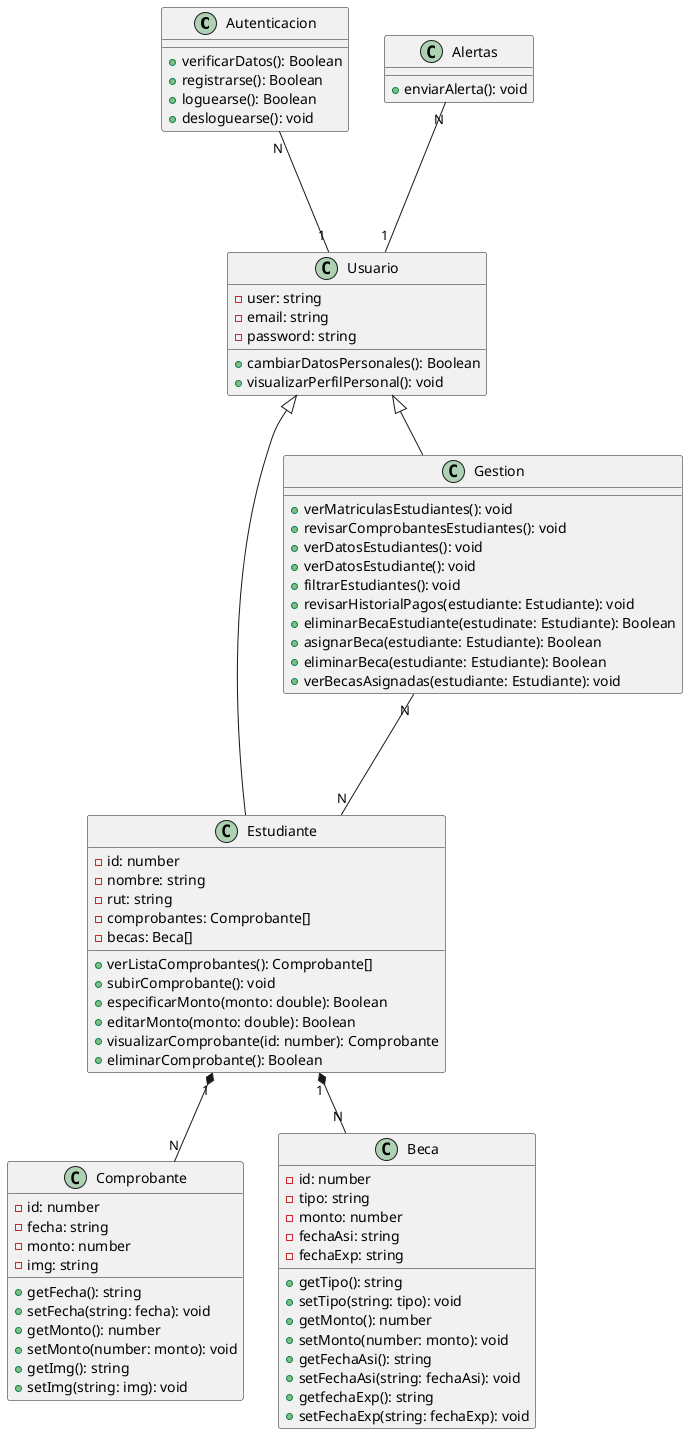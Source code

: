 @startuml


class Autenticacion {
  +verificarDatos(): Boolean
  +registrarse(): Boolean
  +loguearse(): Boolean
  +desloguearse(): void
}

class Alertas {
  +enviarAlerta(): void
}

class Usuario {
  -user: string
  -email: string
  -password: string
  +cambiarDatosPersonales(): Boolean
  +visualizarPerfilPersonal(): void
}

class Estudiante {
  -id: number
  -nombre: string
  -rut: string
  -comprobantes: Comprobante[]
  -becas: Beca[]
  +verListaComprobantes(): Comprobante[]
  +subirComprobante(): void
  +especificarMonto(monto: double): Boolean
  +editarMonto(monto: double): Boolean
  +visualizarComprobante(id: number): Comprobante
  +eliminarComprobante(): Boolean
}

class Comprobante {
  -id: number
  -fecha: string
  -monto: number
  -img: string

  +getFecha(): string
  +setFecha(string: fecha): void
  +getMonto(): number
  +setMonto(number: monto): void
  +getImg(): string
  +setImg(string: img): void
}

class Gestion {
  +verMatriculasEstudiantes(): void
  +revisarComprobantesEstudiantes(): void
  +verDatosEstudiantes(): void
  +verDatosEstudiante(): void
  +filtrarEstudiantes(): void
  +revisarHistorialPagos(estudiante: Estudiante): void
  +eliminarBecaEstudiante(estudinate: Estudiante): Boolean
  +asignarBeca(estudiante: Estudiante): Boolean
  +eliminarBeca(estudiante: Estudiante): Boolean
  +verBecasAsignadas(estudiante: Estudiante): void
}


class Beca {
  -id: number
  -tipo: string
  -monto: number
  -fechaAsi: string
  -fechaExp: string

  +getTipo(): string
  +setTipo(string: tipo): void
  +getMonto(): number
  +setMonto(number: monto): void
  +getFechaAsi(): string
  +setFechaAsi(string: fechaAsi): void
  +getfechaExp(): string
  +setFechaExp(string: fechaExp): void
}

Autenticacion "N" --- "1" Usuario
Alertas "N" --- "1" Usuario
Usuario <|-- Estudiante
Usuario <|-- Gestion
Estudiante "1" *-- "N" Comprobante
Estudiante "1" *-- "N" Beca
Gestion "N" --- "N" Estudiante

@enduml